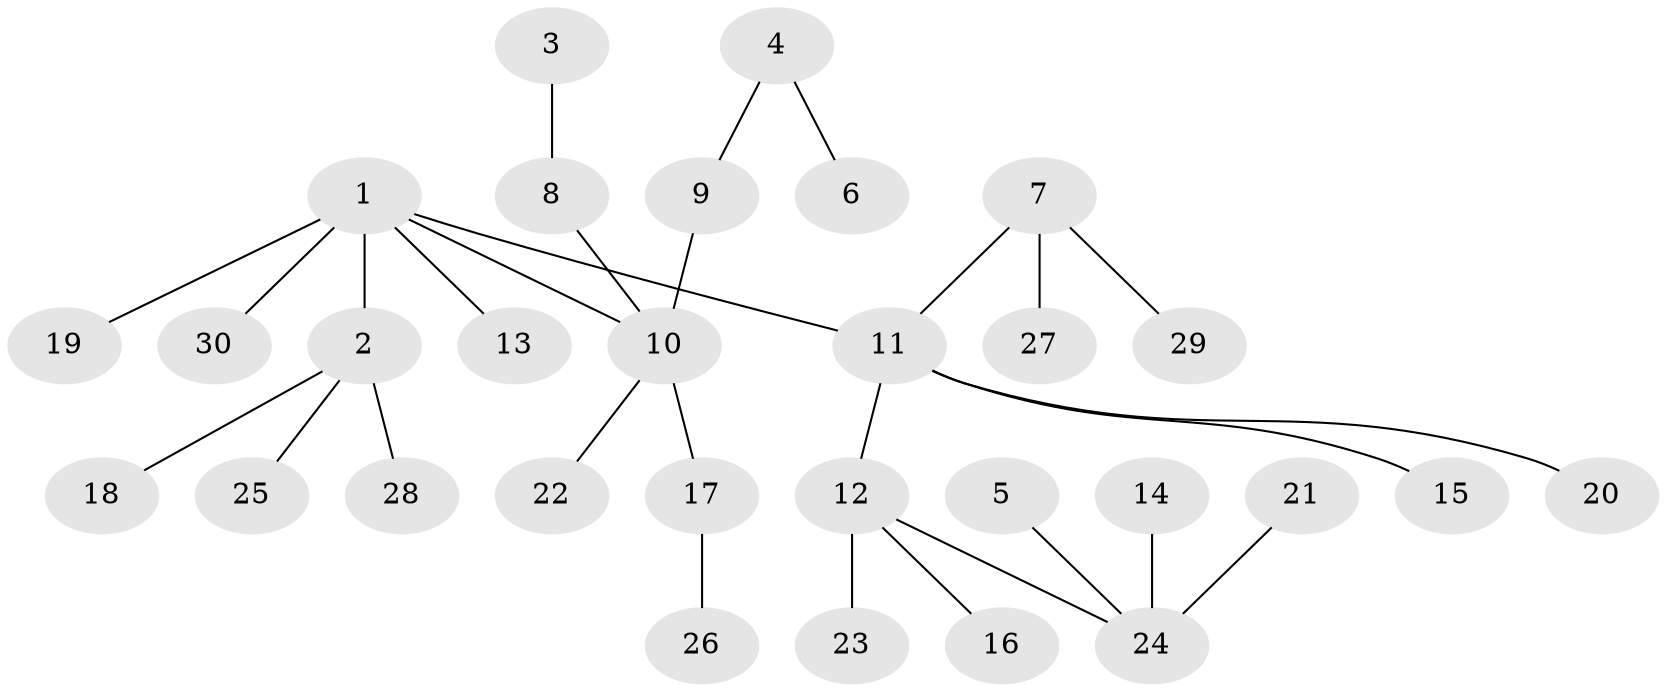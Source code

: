 // original degree distribution, {4: 0.11666666666666667, 5: 0.03333333333333333, 2: 0.38333333333333336, 3: 0.05, 1: 0.4166666666666667}
// Generated by graph-tools (version 1.1) at 2025/50/03/09/25 03:50:17]
// undirected, 30 vertices, 29 edges
graph export_dot {
graph [start="1"]
  node [color=gray90,style=filled];
  1;
  2;
  3;
  4;
  5;
  6;
  7;
  8;
  9;
  10;
  11;
  12;
  13;
  14;
  15;
  16;
  17;
  18;
  19;
  20;
  21;
  22;
  23;
  24;
  25;
  26;
  27;
  28;
  29;
  30;
  1 -- 2 [weight=1.0];
  1 -- 10 [weight=1.0];
  1 -- 11 [weight=1.0];
  1 -- 13 [weight=1.0];
  1 -- 19 [weight=1.0];
  1 -- 30 [weight=1.0];
  2 -- 18 [weight=1.0];
  2 -- 25 [weight=1.0];
  2 -- 28 [weight=1.0];
  3 -- 8 [weight=1.0];
  4 -- 6 [weight=1.0];
  4 -- 9 [weight=1.0];
  5 -- 24 [weight=1.0];
  7 -- 11 [weight=1.0];
  7 -- 27 [weight=1.0];
  7 -- 29 [weight=1.0];
  8 -- 10 [weight=1.0];
  9 -- 10 [weight=1.0];
  10 -- 17 [weight=1.0];
  10 -- 22 [weight=1.0];
  11 -- 12 [weight=1.0];
  11 -- 15 [weight=1.0];
  11 -- 20 [weight=1.0];
  12 -- 16 [weight=1.0];
  12 -- 23 [weight=1.0];
  12 -- 24 [weight=1.0];
  14 -- 24 [weight=1.0];
  17 -- 26 [weight=1.0];
  21 -- 24 [weight=1.0];
}
